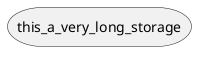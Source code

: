 {
  "sha1": "jzrqyf1uzp9zadg3mt3oleuxssidgho",
  "insertion": {
    "when": "2024-06-03T18:59:32.429Z",
    "user": "plantuml@gmail.com"
  }
}
@startuml
storage this_a_very_long_storage
@enduml
